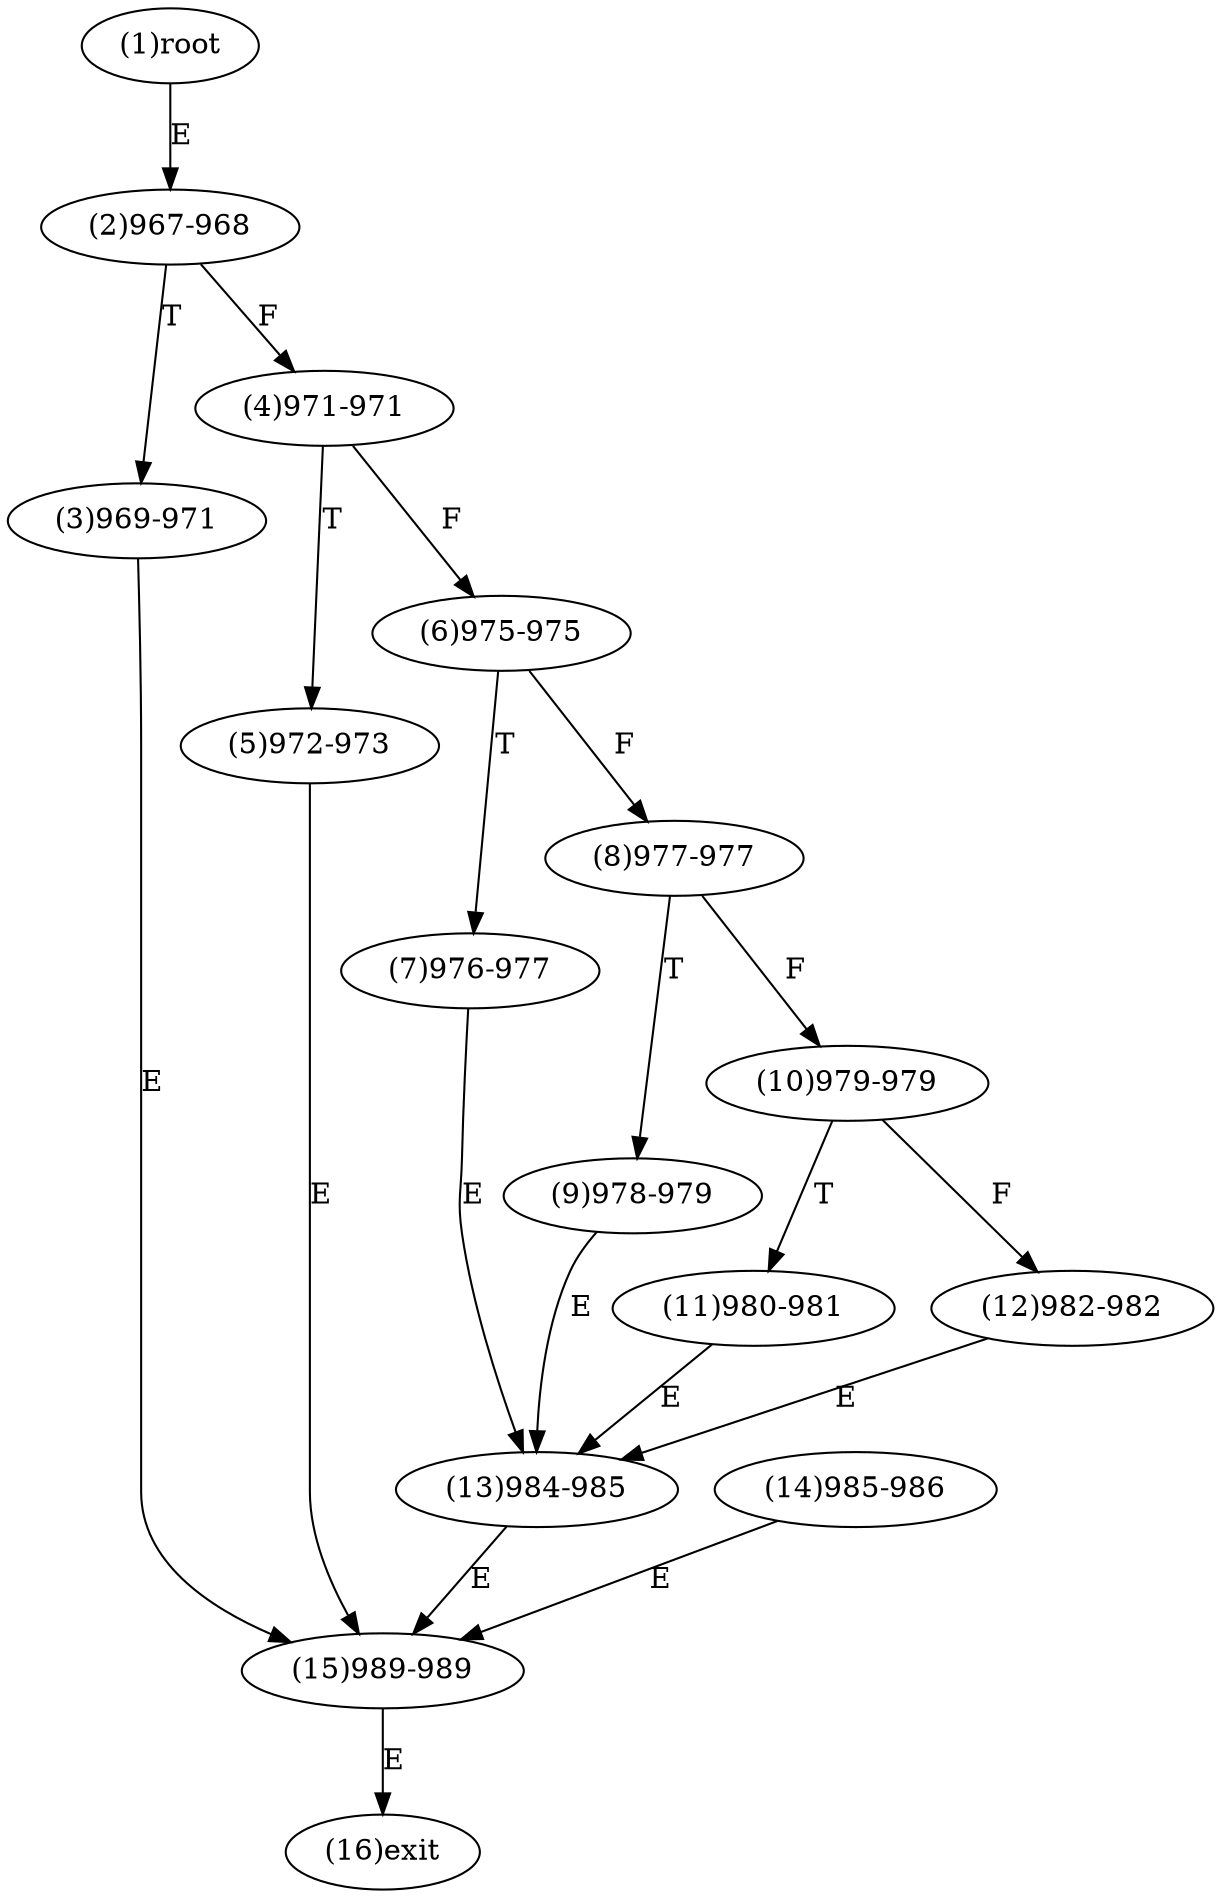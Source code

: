 digraph "" { 
1[ label="(1)root"];
2[ label="(2)967-968"];
3[ label="(3)969-971"];
4[ label="(4)971-971"];
5[ label="(5)972-973"];
6[ label="(6)975-975"];
7[ label="(7)976-977"];
8[ label="(8)977-977"];
9[ label="(9)978-979"];
10[ label="(10)979-979"];
11[ label="(11)980-981"];
12[ label="(12)982-982"];
13[ label="(13)984-985"];
14[ label="(14)985-986"];
15[ label="(15)989-989"];
16[ label="(16)exit"];
1->2[ label="E"];
2->4[ label="F"];
2->3[ label="T"];
3->15[ label="E"];
4->6[ label="F"];
4->5[ label="T"];
5->15[ label="E"];
6->8[ label="F"];
6->7[ label="T"];
7->13[ label="E"];
8->10[ label="F"];
8->9[ label="T"];
9->13[ label="E"];
10->12[ label="F"];
10->11[ label="T"];
11->13[ label="E"];
12->13[ label="E"];
13->15[ label="E"];
14->15[ label="E"];
15->16[ label="E"];
}